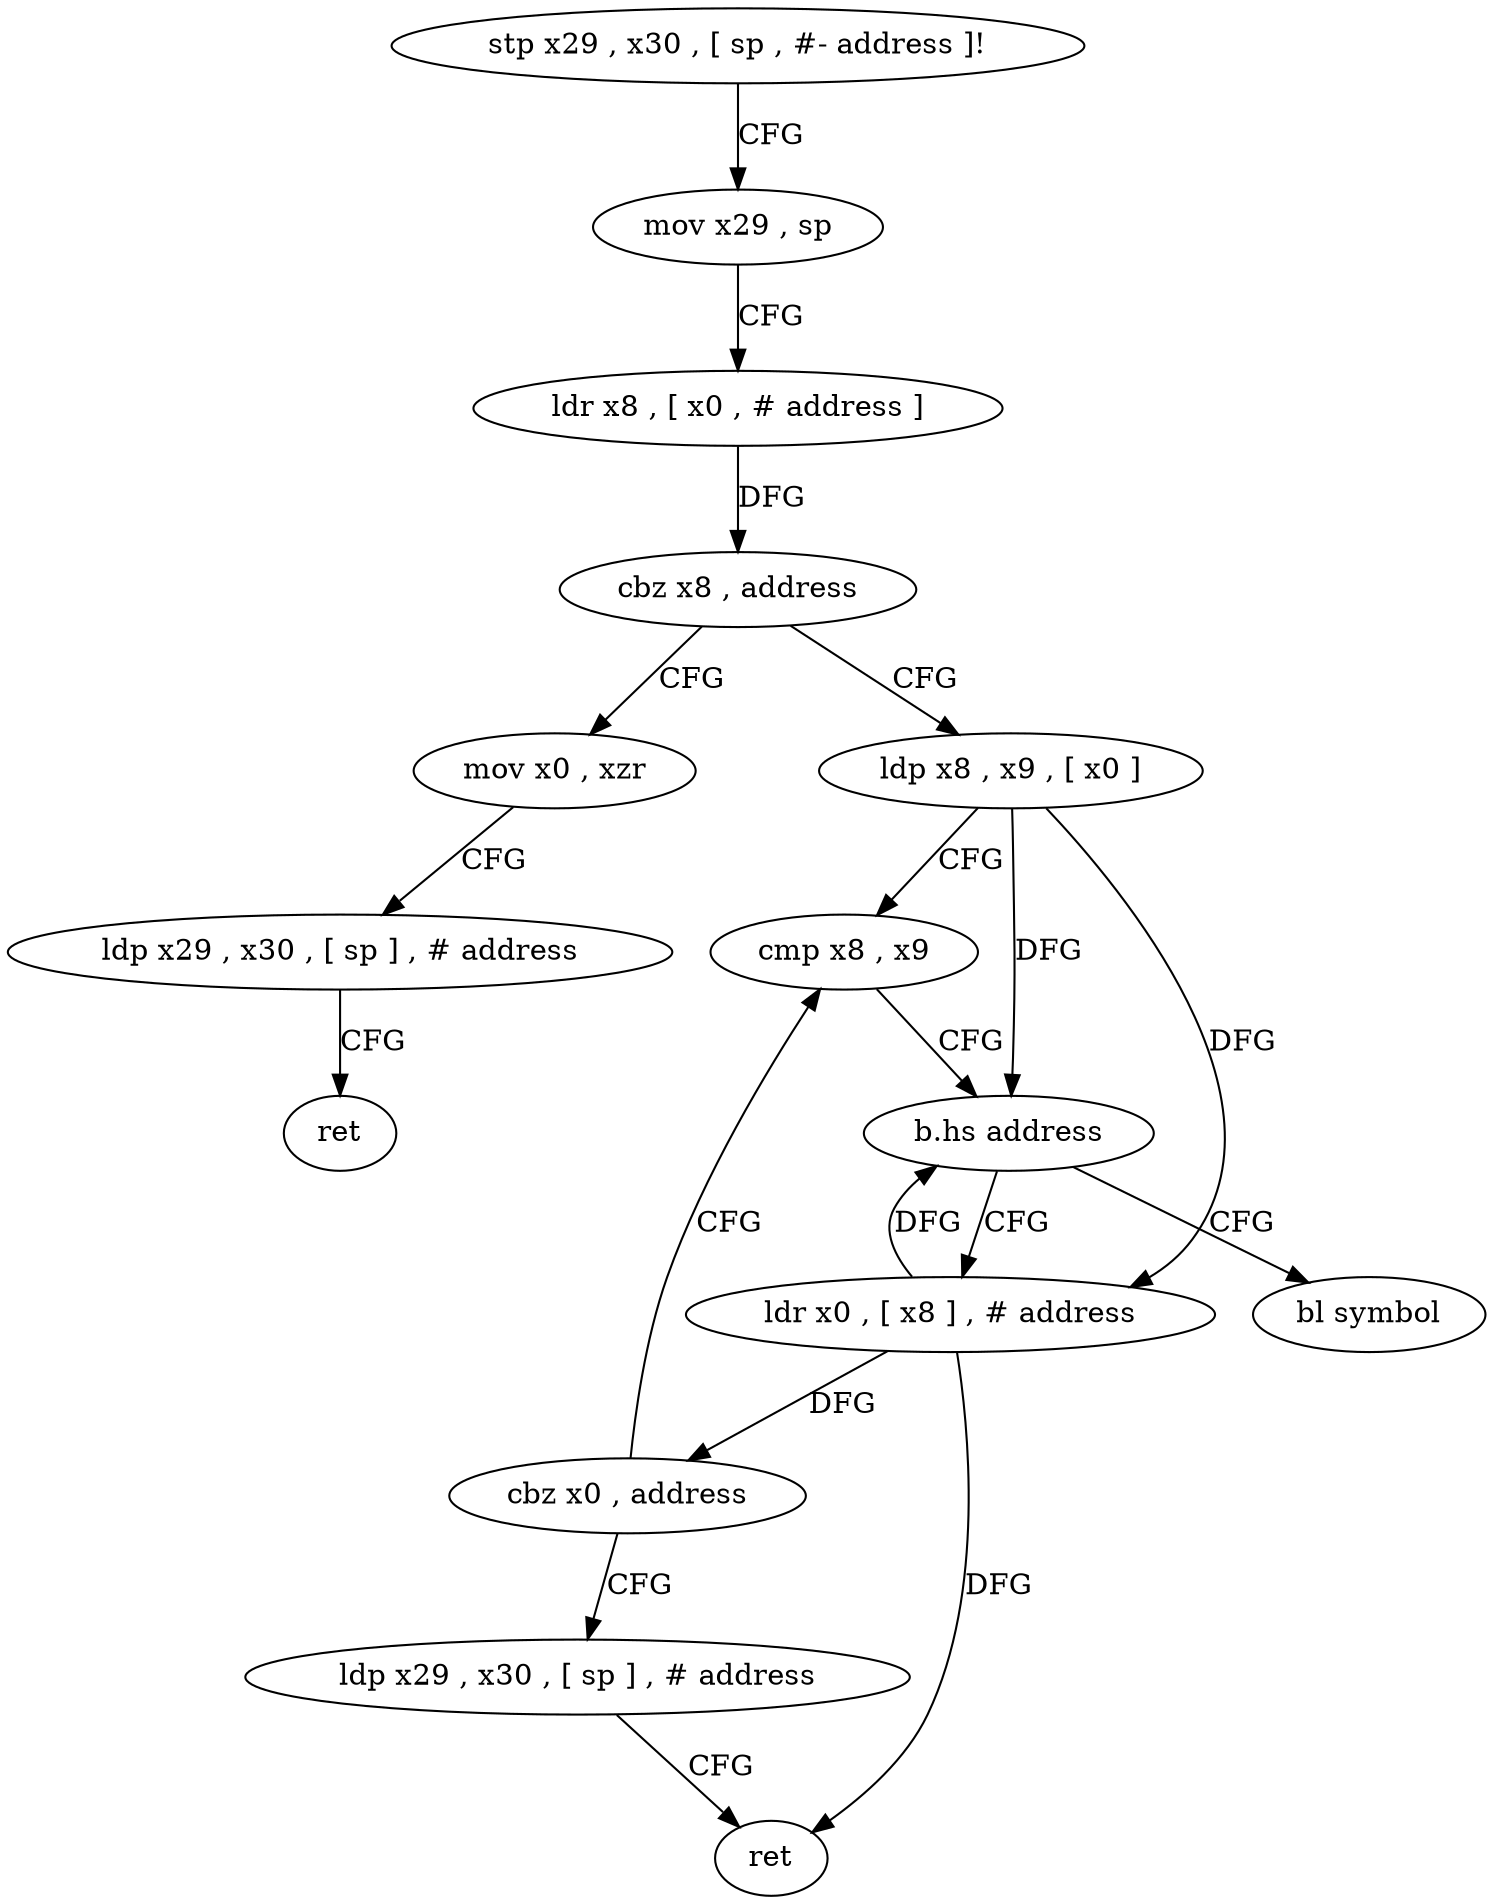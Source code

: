 digraph "func" {
"4220588" [label = "stp x29 , x30 , [ sp , #- address ]!" ]
"4220592" [label = "mov x29 , sp" ]
"4220596" [label = "ldr x8 , [ x0 , # address ]" ]
"4220600" [label = "cbz x8 , address" ]
"4220632" [label = "mov x0 , xzr" ]
"4220604" [label = "ldp x8 , x9 , [ x0 ]" ]
"4220636" [label = "ldp x29 , x30 , [ sp ] , # address" ]
"4220640" [label = "ret" ]
"4220608" [label = "cmp x8 , x9" ]
"4220644" [label = "bl symbol" ]
"4220616" [label = "ldr x0 , [ x8 ] , # address" ]
"4220620" [label = "cbz x0 , address" ]
"4220624" [label = "ldp x29 , x30 , [ sp ] , # address" ]
"4220612" [label = "b.hs address" ]
"4220628" [label = "ret" ]
"4220588" -> "4220592" [ label = "CFG" ]
"4220592" -> "4220596" [ label = "CFG" ]
"4220596" -> "4220600" [ label = "DFG" ]
"4220600" -> "4220632" [ label = "CFG" ]
"4220600" -> "4220604" [ label = "CFG" ]
"4220632" -> "4220636" [ label = "CFG" ]
"4220604" -> "4220608" [ label = "CFG" ]
"4220604" -> "4220612" [ label = "DFG" ]
"4220604" -> "4220616" [ label = "DFG" ]
"4220636" -> "4220640" [ label = "CFG" ]
"4220608" -> "4220612" [ label = "CFG" ]
"4220616" -> "4220620" [ label = "DFG" ]
"4220616" -> "4220628" [ label = "DFG" ]
"4220616" -> "4220612" [ label = "DFG" ]
"4220620" -> "4220608" [ label = "CFG" ]
"4220620" -> "4220624" [ label = "CFG" ]
"4220624" -> "4220628" [ label = "CFG" ]
"4220612" -> "4220644" [ label = "CFG" ]
"4220612" -> "4220616" [ label = "CFG" ]
}
